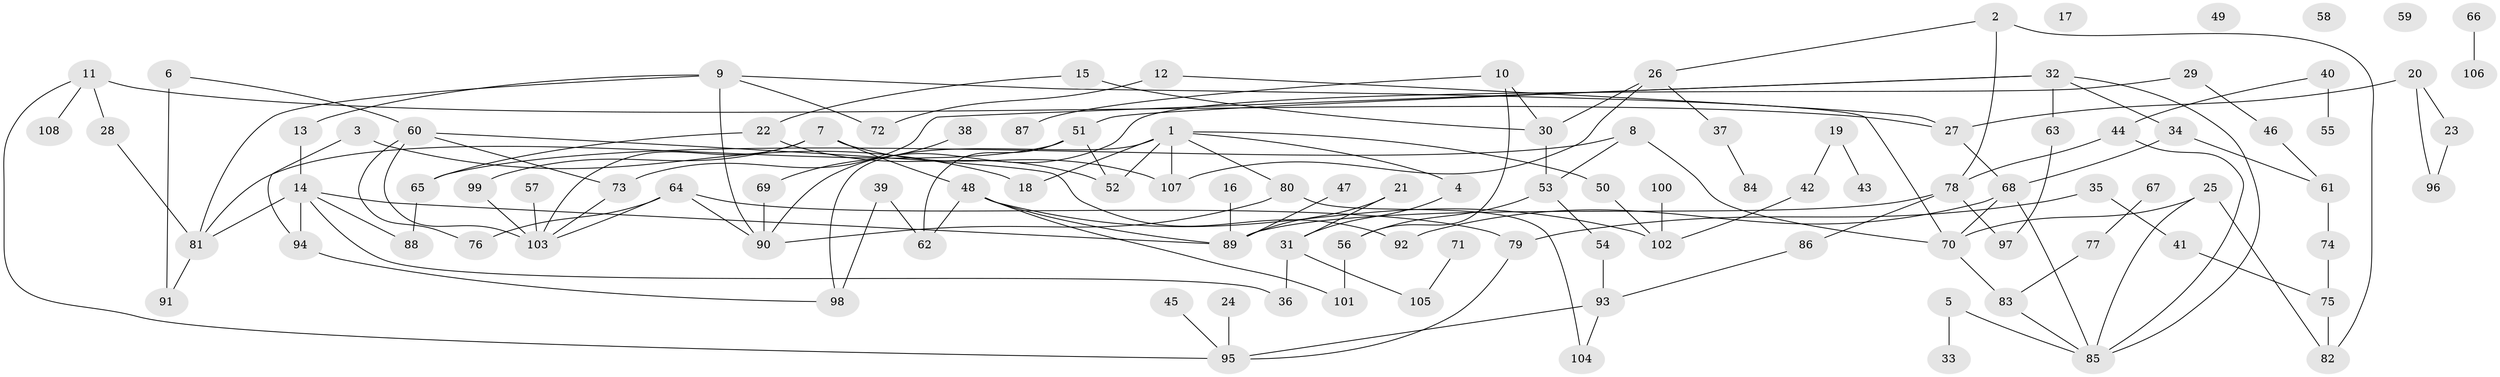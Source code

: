// coarse degree distribution, {2: 0.34375, 4: 0.140625, 5: 0.109375, 0: 0.0625, 6: 0.046875, 1: 0.1875, 3: 0.078125, 7: 0.03125}
// Generated by graph-tools (version 1.1) at 2025/43/03/04/25 21:43:22]
// undirected, 108 vertices, 143 edges
graph export_dot {
graph [start="1"]
  node [color=gray90,style=filled];
  1;
  2;
  3;
  4;
  5;
  6;
  7;
  8;
  9;
  10;
  11;
  12;
  13;
  14;
  15;
  16;
  17;
  18;
  19;
  20;
  21;
  22;
  23;
  24;
  25;
  26;
  27;
  28;
  29;
  30;
  31;
  32;
  33;
  34;
  35;
  36;
  37;
  38;
  39;
  40;
  41;
  42;
  43;
  44;
  45;
  46;
  47;
  48;
  49;
  50;
  51;
  52;
  53;
  54;
  55;
  56;
  57;
  58;
  59;
  60;
  61;
  62;
  63;
  64;
  65;
  66;
  67;
  68;
  69;
  70;
  71;
  72;
  73;
  74;
  75;
  76;
  77;
  78;
  79;
  80;
  81;
  82;
  83;
  84;
  85;
  86;
  87;
  88;
  89;
  90;
  91;
  92;
  93;
  94;
  95;
  96;
  97;
  98;
  99;
  100;
  101;
  102;
  103;
  104;
  105;
  106;
  107;
  108;
  1 -- 4;
  1 -- 18;
  1 -- 50;
  1 -- 52;
  1 -- 80;
  1 -- 98;
  1 -- 107;
  2 -- 26;
  2 -- 78;
  2 -- 82;
  3 -- 18;
  3 -- 94;
  4 -- 31;
  5 -- 33;
  5 -- 85;
  6 -- 60;
  6 -- 91;
  7 -- 48;
  7 -- 99;
  7 -- 103;
  7 -- 107;
  8 -- 53;
  8 -- 65;
  8 -- 70;
  9 -- 13;
  9 -- 70;
  9 -- 72;
  9 -- 81;
  9 -- 90;
  10 -- 30;
  10 -- 56;
  10 -- 87;
  11 -- 27;
  11 -- 28;
  11 -- 95;
  11 -- 108;
  12 -- 27;
  12 -- 72;
  13 -- 14;
  14 -- 36;
  14 -- 81;
  14 -- 88;
  14 -- 89;
  14 -- 94;
  15 -- 22;
  15 -- 30;
  16 -- 89;
  19 -- 42;
  19 -- 43;
  20 -- 23;
  20 -- 27;
  20 -- 96;
  21 -- 31;
  21 -- 89;
  22 -- 52;
  22 -- 65;
  23 -- 96;
  24 -- 95;
  25 -- 70;
  25 -- 82;
  25 -- 85;
  26 -- 30;
  26 -- 37;
  26 -- 107;
  27 -- 68;
  28 -- 81;
  29 -- 46;
  29 -- 90;
  30 -- 53;
  31 -- 36;
  31 -- 105;
  32 -- 34;
  32 -- 51;
  32 -- 63;
  32 -- 73;
  32 -- 85;
  34 -- 61;
  34 -- 68;
  35 -- 41;
  35 -- 79;
  37 -- 84;
  38 -- 69;
  39 -- 62;
  39 -- 98;
  40 -- 44;
  40 -- 55;
  41 -- 75;
  42 -- 102;
  44 -- 78;
  44 -- 85;
  45 -- 95;
  46 -- 61;
  47 -- 89;
  48 -- 62;
  48 -- 89;
  48 -- 101;
  48 -- 102;
  50 -- 102;
  51 -- 52;
  51 -- 62;
  51 -- 81;
  53 -- 54;
  53 -- 56;
  54 -- 93;
  56 -- 101;
  57 -- 103;
  60 -- 73;
  60 -- 76;
  60 -- 92;
  60 -- 103;
  61 -- 74;
  63 -- 97;
  64 -- 76;
  64 -- 79;
  64 -- 90;
  64 -- 103;
  65 -- 88;
  66 -- 106;
  67 -- 77;
  68 -- 70;
  68 -- 85;
  68 -- 92;
  69 -- 90;
  70 -- 83;
  71 -- 105;
  73 -- 103;
  74 -- 75;
  75 -- 82;
  77 -- 83;
  78 -- 86;
  78 -- 89;
  78 -- 97;
  79 -- 95;
  80 -- 90;
  80 -- 104;
  81 -- 91;
  83 -- 85;
  86 -- 93;
  93 -- 95;
  93 -- 104;
  94 -- 98;
  99 -- 103;
  100 -- 102;
}
